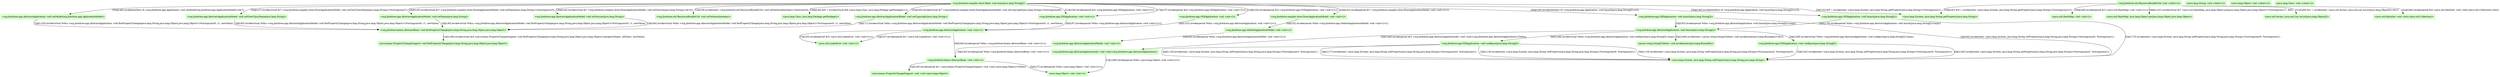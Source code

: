 digraph G {
  node [color=".3 .2 1.0",shape=box,style=filled];
  edge [];
  "0" [label="<org.jhotdraw.app.OSXApplication: void launch(java.lang.String[])>",];
  "1" [label="<org.jhotdraw.app.OSXApplication: void configure(java.lang.String[])>",];
  "2" [label="<org.jhotdraw.app.AbstractApplicationModel: void <init>()>",];
  "3" [label="<org.jhotdraw.app.DefaultApplicationModel: void <init>()>",];
  "4" [label="<java.util.HashMap: void <init>()>",];
  "5" [label="<org.jhotdraw.app.AbstractApplicationModel: void setName(java.lang.String)>",];
  "6" [label="<org.jhotdraw.app.AbstractApplicationModel: void setCopyright(java.lang.String)>",];
  "7" [label="<java.beans.PropertyChangeSupport: void <init>(java.lang.Object)>",];
  "8" [label="<org.jhotdraw.app.AbstractApplication: void <init>()>",];
  "9" [label="<java.util.HashMap: java.lang.Object put(java.lang.Object,java.lang.Object)>",];
  "10" [label="<java.lang.System: java.lang.String setProperty(java.lang.String,java.lang.String)>",];
  "11" [label="<org.jhotdraw.app.SDIApplication: void launch(java.lang.String[])>",];
  "12" [label="<java.lang.String: void <clinit>()>",];
  "13" [label="<java.util.LinkedList: void <init>()>",];
  "14" [label="<org.jhotdraw.app.AbstractApplication: void setModel(org.jhotdraw.app.ApplicationModel)>",];
  "15" [label="<org.jhotdraw.app.SDIApplication: void <init>()>",];
  "16" [label="<org.jhotdraw.samples.draw.DrawApplicationModel: void <init>()>",];
  "17" [label="<org.jhotdraw.samples.draw.Main: void main(java.lang.String[])>",];
  "18" [label="<org.jhotdraw.app.AbstractApplication: void launch(java.lang.String[])>",];
  "19" [label="<java.beans.PropertyChangeSupport: void firePropertyChange(java.lang.String,java.lang.Object,java.lang.Object)>",];
  "20" [label="<org.jhotdraw.util.ResourceBundleUtil: void setVerbose(boolean)>",];
  "21" [label="<java.lang.Object: void <init>()>",];
  "22" [label="<javax.swing.SwingUtilities: void invokeLater(java.lang.Runnable)>",];
  "23" [label="<org.jhotdraw.app.AbstractApplicationModel: void setVersion(java.lang.String)>",];
  "24" [label="<org.jhotdraw.app.AbstractApplicationModel: void setViewClassName(java.lang.String)>",];
  "25" [label="<org.jhotdraw.beans.AbstractBean: void <init>()>",];
  "26" [label="<java.lang.Object: void <clinit>()>",];
  "27" [label="<java.util.Arrays: java.util.List asList(java.lang.Object[])>",];
  "28" [label="<org.jhotdraw.app.AbstractApplication$2: void <init>(org.jhotdraw.app.AbstractApplication)>",];
  "29" [label="<org.jhotdraw.beans.AbstractBean: void firePropertyChange(java.lang.String,java.lang.Object,java.lang.Object)>",];
  "30" [label="<java.lang.Class: java.lang.Package getPackage()>",];
  "31" [label="<org.jhotdraw.app.OSXApplication: void <init>()>",];
  "32" [label="<java.lang.System: java.lang.String getProperty(java.lang.String)>",];
  "33" [label="<java.util.HashSet: void <init>(java.util.Collection)>",];
  "34" [label="<java.lang.Class: void <clinit>()>",];
  "35" [label="<org.jhotdraw.util.ResourceBundleUtil: void <clinit>()>",];
  "36" [label="<org.jhotdraw.app.SDIApplication: void configure(java.lang.String[])>",];
  "0" -> "10" [label="[2@L175] invokestatic <java.lang.System: java.lang.String setProperty(java.lang.String,java.lang.String)>(%stringconst0, %stringconst1);",];
  "0" -> "18" [label="[3@L176] invokespecial %this.<org.jhotdraw.app.AbstractApplication: void launch(java.lang.String[])>(args);",];
  "1" -> "10" [label="[2@L181] invokestatic <java.lang.System: java.lang.String setProperty(java.lang.String,java.lang.String)>(%stringconst0, %stringconst1);",];
  "1" -> "10" [label="[4@L182] invokestatic <java.lang.System: java.lang.String setProperty(java.lang.String,java.lang.String)>(%stringconst2, %stringconst1);",];
  "2" -> "25" [label="[0@L43] invokespecial %this.<org.jhotdraw.beans.AbstractBean: void <init>()>();",];
  "3" -> "2" [label="[0@L64] invokespecial %this.<org.jhotdraw.app.AbstractApplicationModel: void <init>()>();",];
  "5" -> "29" [label="[3@L49] invokevirtual %this.<org.jhotdraw.app.AbstractApplicationModel: void firePropertyChange(java.lang.String,java.lang.Object,java.lang.Object)>(%stringconst0, r1, newValue);",];
  "6" -> "29" [label="[3@L71] invokevirtual %this.<org.jhotdraw.app.AbstractApplicationModel: void firePropertyChange(java.lang.String,java.lang.Object,java.lang.Object)>(%stringconst0, r1, newValue);",];
  "8" -> "13" [label="[7@L55] invokespecial $r2.<java.util.LinkedList: void <init>()>();",];
  "8" -> "25" [label="[0@L64] invokespecial %this.<org.jhotdraw.beans.AbstractBean: void <init>()>();",];
  "8" -> "13" [label="[2@L47] invokespecial $r1.<java.util.LinkedList: void <init>()>();",];
  "11" -> "10" [label="[2@L92] invokestatic <java.lang.System: java.lang.String setProperty(java.lang.String,java.lang.String)>(%stringconst0, %stringconst1);",];
  "11" -> "18" [label="[3@L93] invokespecial %this.<org.jhotdraw.app.AbstractApplication: void launch(java.lang.String[])>(args);",];
  "14" -> "29" [label="[3@L120] invokevirtual %this.<org.jhotdraw.app.AbstractApplication: void firePropertyChange(java.lang.String,java.lang.Object,java.lang.Object)>(%stringconst0, r1, newValue);",];
  "15" -> "8" [label="[0@L87] invokespecial %this.<org.jhotdraw.app.AbstractApplication: void <init>()>();",];
  "16" -> "3" [label="[0@L52] invokespecial %this.<org.jhotdraw.app.DefaultApplicationModel: void <init>()>();",];
  "17" -> "31" [label="[10@L34] invokespecial $r5.<org.jhotdraw.app.OSXApplication: void <init>()>();",];
  "17" -> "23" [label="[30@L44] invokevirtual $r7.<org.jhotdraw.samples.draw.DrawApplicationModel: void setVersion(java.lang.String)>($r10);",];
  "17" -> "32" [label="[3@L32] $r0 = invokestatic <java.lang.System: java.lang.String getProperty(java.lang.String)>(%stringconst1);",];
  "17" -> "20" [label="[1@L29] invokestatic <org.jhotdraw.util.ResourceBundleUtil: void setVerbose(boolean)>(%intconst0);",];
  "17" -> "14" [label="[35@L48] invokeinterface r6.<org.jhotdraw.app.Application: void setModel(org.jhotdraw.app.ApplicationModel)>($r7);",];
  "17" -> "30" [label="[28@L44] $r9 = invokevirtual $r8.<java.lang.Class: java.lang.Package getPackage()>();",];
  "17" -> "15" [label="[17@L37] invokespecial $r4.<org.jhotdraw.app.SDIApplication: void <init>()>();",];
  "17" -> "5" [label="[26@L43] invokevirtual $r7.<org.jhotdraw.samples.draw.DrawApplicationModel: void setName(java.lang.String)>(%stringconst5);",];
  "17" -> "6" [label="[32@L45] invokevirtual $r7.<org.jhotdraw.samples.draw.DrawApplicationModel: void setCopyright(java.lang.String)>(%stringconst6);",];
  "17" -> "15" [label="[21@L39] invokespecial $r2.<org.jhotdraw.app.SDIApplication: void <init>()>();",];
  "17" -> "16" [label="[24@L42] invokespecial $r7.<org.jhotdraw.samples.draw.DrawApplicationModel: void <init>()>();",];
  "17" -> "24" [label="[34@L47] invokevirtual $r7.<org.jhotdraw.samples.draw.DrawApplicationModel: void setViewClassName(java.lang.String)>(%stringconst7);",];
  "17" -> "0" [label="[36@L49] invokeinterface r6.<org.jhotdraw.app.Application: void launch(java.lang.String[])>(r3);",];
  "17" -> "11" [label="[36@L49] invokeinterface r6.<org.jhotdraw.app.Application: void launch(java.lang.String[])>(r3);",];
  "18" -> "36" [label="[0@L248] invokevirtual %this.<org.jhotdraw.app.AbstractApplication: void configure(java.lang.String[])>(args);",];
  "18" -> "28" [label="[2@L249] invokespecial $r2.<org.jhotdraw.app.AbstractApplication$2: void <init>(org.jhotdraw.app.AbstractApplication)>(%this);",];
  "18" -> "1" [label="[0@L248] invokevirtual %this.<org.jhotdraw.app.AbstractApplication: void configure(java.lang.String[])>(args);",];
  "18" -> "22" [label="[3@L249] invokestatic <javax.swing.SwingUtilities: void invokeLater(java.lang.Runnable)>($r2);",];
  "23" -> "29" [label="[3@L60] invokevirtual %this.<org.jhotdraw.app.AbstractApplicationModel: void firePropertyChange(java.lang.String,java.lang.Object,java.lang.Object)>(%stringconst0, r1, newValue);",];
  "24" -> "29" [label="[3@L85] invokevirtual %this.<org.jhotdraw.app.AbstractApplicationModel: void firePropertyChange(java.lang.String,java.lang.Object,java.lang.Object)>(%stringconst0, r1, newValue);",];
  "25" -> "7" [label="[2@L29] invokespecial $r1.<java.beans.PropertyChangeSupport: void <init>(java.lang.Object)>(%this);",];
  "25" -> "21" [label="[0@L27] invokespecial %this.<java.lang.Object: void <init>()>();",];
  "28" -> "21" [label="[1@L249] invokespecial %this.<java.lang.Object: void <init>()>();",];
  "29" -> "19" [label="[1@L108] invokevirtual $r4.<java.beans.PropertyChangeSupport: void firePropertyChange(java.lang.String,java.lang.Object,java.lang.Object)>(propertyName, oldValue, newValue);",];
  "31" -> "8" [label="[0@L152] invokespecial %this.<org.jhotdraw.app.AbstractApplication: void <init>()>();",];
  "35" -> "27" [label="[21@L66] $r2 = invokestatic <java.util.Arrays: java.util.List asList(java.lang.Object[])>($r1);",];
  "35" -> "4" [label="[26@L89] invokespecial $r3.<java.util.HashMap: void <init>()>();",];
  "35" -> "9" [label="[48@L101] invokevirtual $r7.<java.util.HashMap: java.lang.Object put(java.lang.Object,java.lang.Object)>(%stringconst17, $r8);",];
  "35" -> "32" [label="[29@L92] $r4 = invokestatic <java.lang.System: java.lang.String getProperty(java.lang.String)>(%stringconst13);",];
  "35" -> "33" [label="[22@L66] invokespecial $r0.<java.util.HashSet: void <init>(java.util.Collection)>($r2);",];
  "36" -> "10" [label="[6@L118] invokestatic <java.lang.System: java.lang.String setProperty(java.lang.String,java.lang.String)>(%stringconst3, %stringconst1);",];
  "36" -> "10" [label="[4@L117] invokestatic <java.lang.System: java.lang.String setProperty(java.lang.String,java.lang.String)>(%stringconst2, %stringconst1);",];
  "36" -> "10" [label="[2@L116] invokestatic <java.lang.System: java.lang.String setProperty(java.lang.String,java.lang.String)>(%stringconst0, %stringconst1);",];
  "36" -> "10" [label="[9@L119] invokestatic <java.lang.System: java.lang.String setProperty(java.lang.String,java.lang.String)>(%stringconst4, %stringconst5);",];
}
